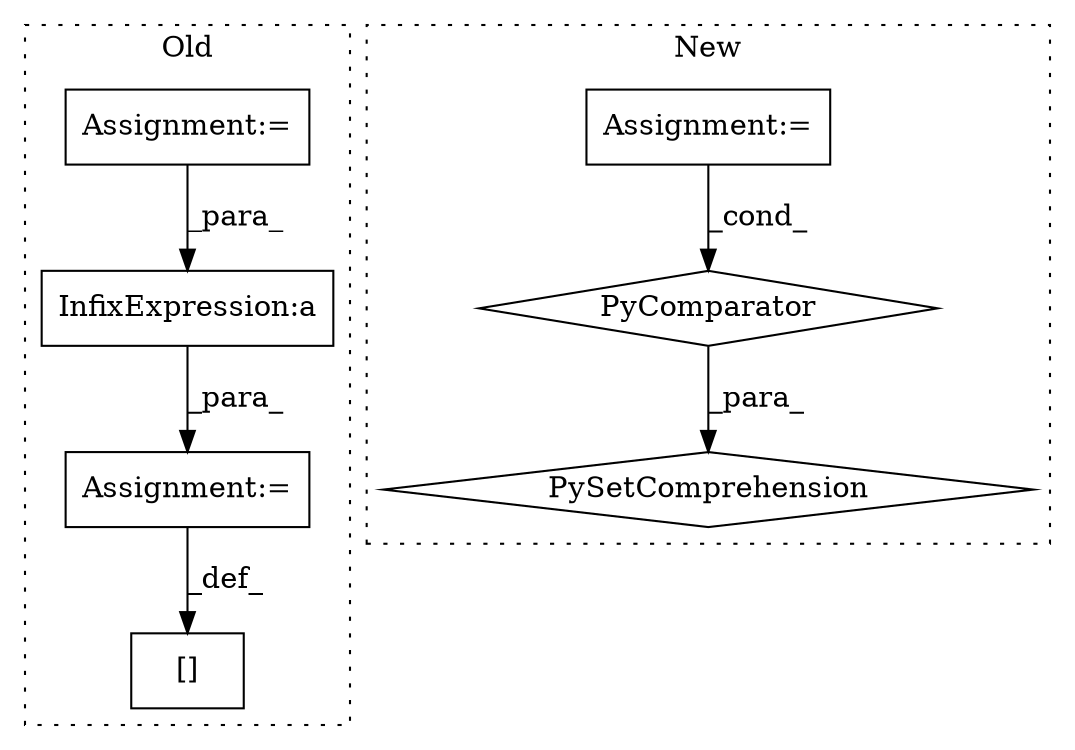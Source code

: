 digraph G {
subgraph cluster0 {
1 [label="[]" a="2" s="3976,3996" l="17,1" shape="box"];
5 [label="Assignment:=" a="7" s="3435" l="1" shape="box"];
6 [label="Assignment:=" a="7" s="3997" l="8" shape="box"];
7 [label="InfixExpression:a" a="27" s="4035" l="3" shape="box"];
label = "Old";
style="dotted";
}
subgraph cluster1 {
2 [label="PySetComprehension" a="111" s="4839" l="389" shape="diamond"];
3 [label="PyComparator" a="113" s="5165" l="55" shape="diamond"];
4 [label="Assignment:=" a="7" s="5165" l="55" shape="box"];
label = "New";
style="dotted";
}
3 -> 2 [label="_para_"];
4 -> 3 [label="_cond_"];
5 -> 7 [label="_para_"];
6 -> 1 [label="_def_"];
7 -> 6 [label="_para_"];
}